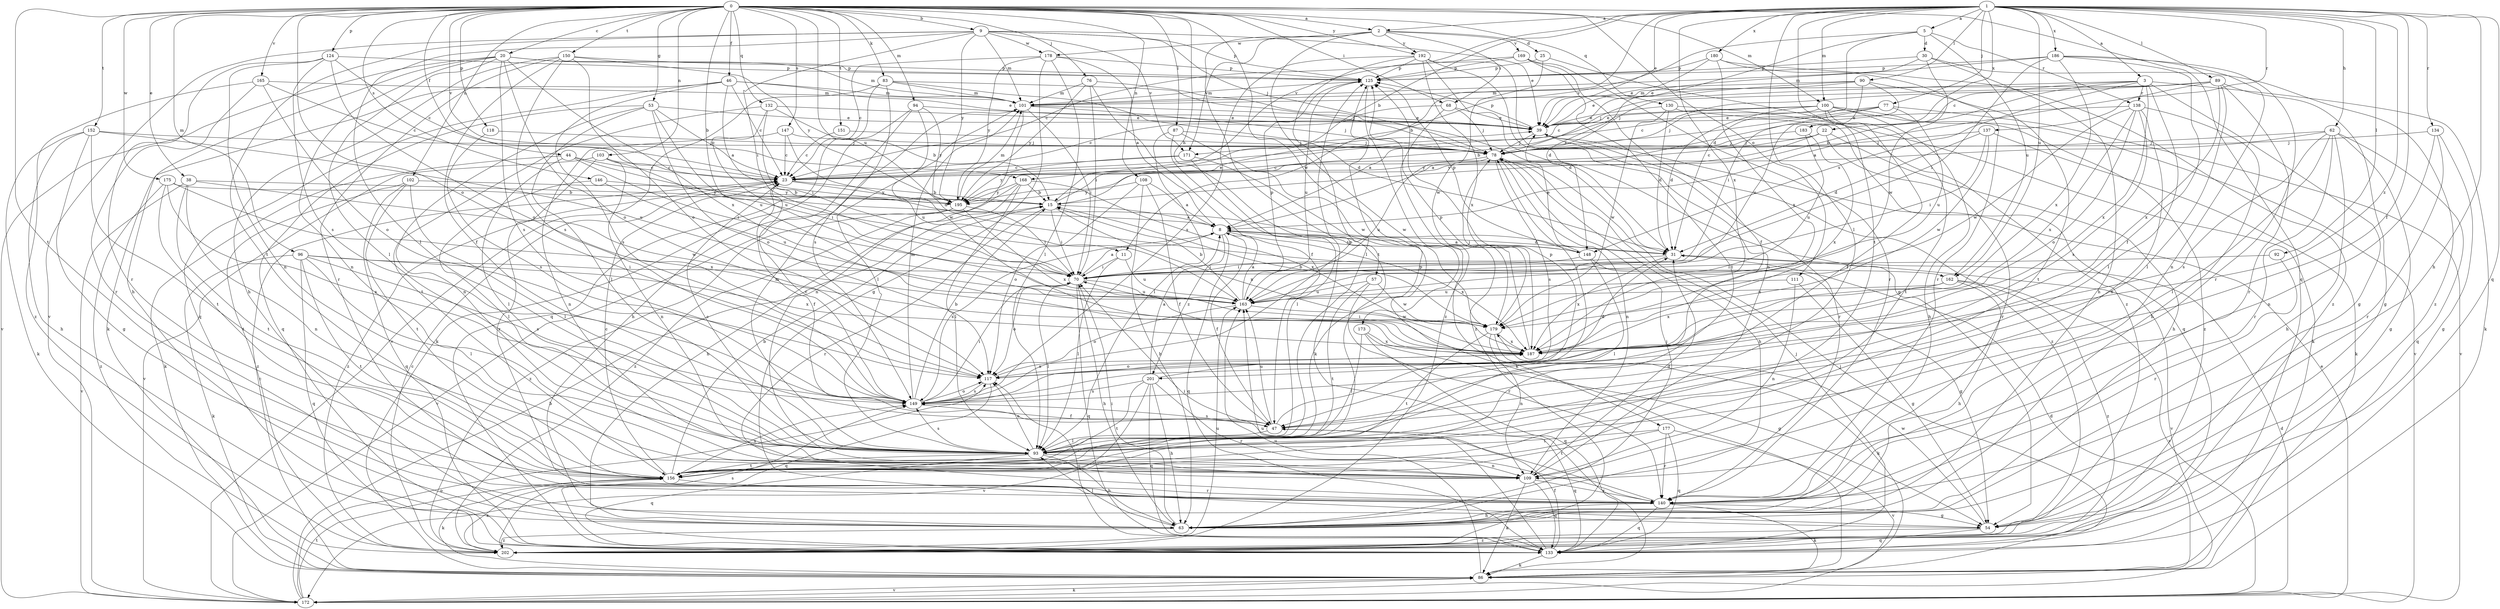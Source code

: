 strict digraph  {
0;
1;
2;
3;
5;
8;
9;
11;
15;
20;
22;
23;
25;
30;
31;
38;
39;
44;
46;
47;
53;
54;
57;
62;
63;
68;
70;
76;
77;
78;
83;
86;
87;
89;
90;
92;
93;
94;
96;
100;
101;
102;
103;
108;
109;
111;
117;
118;
124;
125;
130;
132;
133;
134;
137;
138;
140;
146;
147;
148;
149;
150;
151;
152;
156;
162;
163;
165;
168;
169;
171;
172;
173;
175;
177;
178;
179;
180;
183;
186;
187;
192;
195;
201;
202;
0 -> 2  [label=a];
0 -> 9  [label=b];
0 -> 11  [label=b];
0 -> 20  [label=c];
0 -> 38  [label=e];
0 -> 44  [label=f];
0 -> 46  [label=f];
0 -> 53  [label=g];
0 -> 57  [label=h];
0 -> 68  [label=i];
0 -> 76  [label=j];
0 -> 83  [label=k];
0 -> 87  [label=l];
0 -> 94  [label=m];
0 -> 96  [label=m];
0 -> 100  [label=m];
0 -> 102  [label=n];
0 -> 103  [label=n];
0 -> 108  [label=n];
0 -> 111  [label=o];
0 -> 117  [label=o];
0 -> 118  [label=p];
0 -> 124  [label=p];
0 -> 130  [label=q];
0 -> 132  [label=q];
0 -> 133  [label=q];
0 -> 146  [label=s];
0 -> 147  [label=s];
0 -> 150  [label=t];
0 -> 151  [label=t];
0 -> 152  [label=t];
0 -> 156  [label=t];
0 -> 162  [label=u];
0 -> 165  [label=v];
0 -> 168  [label=v];
0 -> 173  [label=w];
0 -> 175  [label=w];
0 -> 192  [label=y];
1 -> 2  [label=a];
1 -> 3  [label=a];
1 -> 5  [label=a];
1 -> 11  [label=b];
1 -> 15  [label=b];
1 -> 39  [label=e];
1 -> 47  [label=f];
1 -> 62  [label=h];
1 -> 63  [label=h];
1 -> 77  [label=j];
1 -> 89  [label=l];
1 -> 90  [label=l];
1 -> 92  [label=l];
1 -> 93  [label=l];
1 -> 100  [label=m];
1 -> 133  [label=q];
1 -> 134  [label=r];
1 -> 137  [label=r];
1 -> 156  [label=t];
1 -> 162  [label=u];
1 -> 168  [label=v];
1 -> 180  [label=x];
1 -> 183  [label=x];
1 -> 186  [label=x];
1 -> 187  [label=x];
1 -> 201  [label=z];
2 -> 25  [label=d];
2 -> 68  [label=i];
2 -> 156  [label=t];
2 -> 169  [label=v];
2 -> 171  [label=v];
2 -> 177  [label=w];
2 -> 178  [label=w];
2 -> 192  [label=y];
3 -> 15  [label=b];
3 -> 22  [label=c];
3 -> 54  [label=g];
3 -> 78  [label=j];
3 -> 86  [label=k];
3 -> 93  [label=l];
3 -> 138  [label=r];
3 -> 148  [label=s];
3 -> 187  [label=x];
5 -> 30  [label=d];
5 -> 31  [label=d];
5 -> 138  [label=r];
5 -> 148  [label=s];
5 -> 162  [label=u];
5 -> 171  [label=v];
8 -> 31  [label=d];
8 -> 47  [label=f];
8 -> 133  [label=q];
8 -> 148  [label=s];
8 -> 149  [label=s];
8 -> 187  [label=x];
8 -> 201  [label=z];
9 -> 39  [label=e];
9 -> 70  [label=i];
9 -> 78  [label=j];
9 -> 93  [label=l];
9 -> 101  [label=m];
9 -> 125  [label=p];
9 -> 156  [label=t];
9 -> 171  [label=v];
9 -> 172  [label=v];
9 -> 178  [label=w];
9 -> 195  [label=y];
11 -> 70  [label=i];
11 -> 93  [label=l];
11 -> 163  [label=u];
15 -> 8  [label=a];
15 -> 39  [label=e];
15 -> 70  [label=i];
15 -> 140  [label=r];
15 -> 187  [label=x];
20 -> 63  [label=h];
20 -> 93  [label=l];
20 -> 101  [label=m];
20 -> 109  [label=n];
20 -> 117  [label=o];
20 -> 125  [label=p];
20 -> 149  [label=s];
20 -> 172  [label=v];
20 -> 187  [label=x];
22 -> 23  [label=c];
22 -> 63  [label=h];
22 -> 78  [label=j];
22 -> 140  [label=r];
22 -> 195  [label=y];
23 -> 15  [label=b];
23 -> 47  [label=f];
23 -> 195  [label=y];
23 -> 202  [label=z];
25 -> 125  [label=p];
25 -> 179  [label=w];
25 -> 202  [label=z];
30 -> 63  [label=h];
30 -> 101  [label=m];
30 -> 125  [label=p];
30 -> 179  [label=w];
30 -> 202  [label=z];
31 -> 70  [label=i];
31 -> 172  [label=v];
31 -> 187  [label=x];
38 -> 109  [label=n];
38 -> 156  [label=t];
38 -> 172  [label=v];
38 -> 179  [label=w];
38 -> 195  [label=y];
39 -> 78  [label=j];
39 -> 125  [label=p];
39 -> 140  [label=r];
39 -> 202  [label=z];
44 -> 23  [label=c];
44 -> 31  [label=d];
44 -> 70  [label=i];
44 -> 86  [label=k];
44 -> 93  [label=l];
46 -> 8  [label=a];
46 -> 23  [label=c];
46 -> 39  [label=e];
46 -> 86  [label=k];
46 -> 101  [label=m];
46 -> 133  [label=q];
46 -> 149  [label=s];
47 -> 93  [label=l];
47 -> 125  [label=p];
47 -> 133  [label=q];
47 -> 149  [label=s];
47 -> 163  [label=u];
53 -> 23  [label=c];
53 -> 39  [label=e];
53 -> 93  [label=l];
53 -> 109  [label=n];
53 -> 117  [label=o];
53 -> 133  [label=q];
53 -> 163  [label=u];
54 -> 133  [label=q];
54 -> 179  [label=w];
54 -> 202  [label=z];
57 -> 140  [label=r];
57 -> 156  [label=t];
57 -> 163  [label=u];
57 -> 179  [label=w];
62 -> 54  [label=g];
62 -> 63  [label=h];
62 -> 78  [label=j];
62 -> 93  [label=l];
62 -> 133  [label=q];
62 -> 140  [label=r];
62 -> 149  [label=s];
62 -> 195  [label=y];
63 -> 70  [label=i];
63 -> 78  [label=j];
63 -> 93  [label=l];
63 -> 202  [label=z];
68 -> 23  [label=c];
68 -> 39  [label=e];
68 -> 78  [label=j];
68 -> 202  [label=z];
70 -> 8  [label=a];
70 -> 63  [label=h];
70 -> 93  [label=l];
70 -> 117  [label=o];
70 -> 133  [label=q];
70 -> 163  [label=u];
76 -> 31  [label=d];
76 -> 47  [label=f];
76 -> 70  [label=i];
76 -> 101  [label=m];
76 -> 195  [label=y];
77 -> 8  [label=a];
77 -> 15  [label=b];
77 -> 39  [label=e];
77 -> 163  [label=u];
77 -> 172  [label=v];
78 -> 23  [label=c];
78 -> 63  [label=h];
78 -> 109  [label=n];
78 -> 149  [label=s];
78 -> 163  [label=u];
83 -> 31  [label=d];
83 -> 78  [label=j];
83 -> 101  [label=m];
83 -> 133  [label=q];
83 -> 149  [label=s];
83 -> 172  [label=v];
86 -> 23  [label=c];
86 -> 31  [label=d];
86 -> 78  [label=j];
86 -> 163  [label=u];
86 -> 172  [label=v];
87 -> 78  [label=j];
87 -> 86  [label=k];
87 -> 93  [label=l];
87 -> 179  [label=w];
89 -> 8  [label=a];
89 -> 23  [label=c];
89 -> 54  [label=g];
89 -> 78  [label=j];
89 -> 93  [label=l];
89 -> 101  [label=m];
89 -> 140  [label=r];
89 -> 187  [label=x];
90 -> 23  [label=c];
90 -> 39  [label=e];
90 -> 70  [label=i];
90 -> 101  [label=m];
90 -> 156  [label=t];
90 -> 163  [label=u];
92 -> 70  [label=i];
92 -> 140  [label=r];
93 -> 23  [label=c];
93 -> 63  [label=h];
93 -> 101  [label=m];
93 -> 109  [label=n];
93 -> 117  [label=o];
93 -> 125  [label=p];
93 -> 133  [label=q];
93 -> 149  [label=s];
93 -> 156  [label=t];
94 -> 39  [label=e];
94 -> 63  [label=h];
94 -> 86  [label=k];
94 -> 179  [label=w];
94 -> 195  [label=y];
96 -> 70  [label=i];
96 -> 86  [label=k];
96 -> 93  [label=l];
96 -> 133  [label=q];
96 -> 149  [label=s];
96 -> 156  [label=t];
96 -> 187  [label=x];
100 -> 8  [label=a];
100 -> 31  [label=d];
100 -> 39  [label=e];
100 -> 47  [label=f];
100 -> 63  [label=h];
100 -> 78  [label=j];
100 -> 156  [label=t];
100 -> 172  [label=v];
100 -> 202  [label=z];
101 -> 39  [label=e];
101 -> 70  [label=i];
101 -> 78  [label=j];
101 -> 93  [label=l];
101 -> 109  [label=n];
102 -> 15  [label=b];
102 -> 93  [label=l];
102 -> 133  [label=q];
102 -> 156  [label=t];
102 -> 202  [label=z];
103 -> 23  [label=c];
103 -> 70  [label=i];
103 -> 109  [label=n];
103 -> 140  [label=r];
103 -> 172  [label=v];
108 -> 8  [label=a];
108 -> 47  [label=f];
108 -> 63  [label=h];
108 -> 117  [label=o];
108 -> 195  [label=y];
109 -> 31  [label=d];
109 -> 86  [label=k];
109 -> 133  [label=q];
109 -> 140  [label=r];
111 -> 54  [label=g];
111 -> 109  [label=n];
111 -> 163  [label=u];
117 -> 31  [label=d];
117 -> 133  [label=q];
117 -> 149  [label=s];
117 -> 187  [label=x];
118 -> 78  [label=j];
118 -> 149  [label=s];
124 -> 23  [label=c];
124 -> 109  [label=n];
124 -> 117  [label=o];
124 -> 125  [label=p];
124 -> 140  [label=r];
124 -> 149  [label=s];
125 -> 101  [label=m];
125 -> 163  [label=u];
125 -> 202  [label=z];
130 -> 31  [label=d];
130 -> 39  [label=e];
130 -> 86  [label=k];
130 -> 133  [label=q];
130 -> 179  [label=w];
132 -> 15  [label=b];
132 -> 39  [label=e];
132 -> 70  [label=i];
132 -> 156  [label=t];
132 -> 163  [label=u];
133 -> 47  [label=f];
133 -> 78  [label=j];
133 -> 86  [label=k];
133 -> 117  [label=o];
133 -> 163  [label=u];
134 -> 54  [label=g];
134 -> 78  [label=j];
134 -> 109  [label=n];
134 -> 140  [label=r];
137 -> 31  [label=d];
137 -> 70  [label=i];
137 -> 78  [label=j];
137 -> 86  [label=k];
137 -> 179  [label=w];
138 -> 39  [label=e];
138 -> 63  [label=h];
138 -> 109  [label=n];
138 -> 117  [label=o];
138 -> 149  [label=s];
138 -> 179  [label=w];
138 -> 187  [label=x];
140 -> 54  [label=g];
140 -> 63  [label=h];
140 -> 70  [label=i];
140 -> 86  [label=k];
140 -> 133  [label=q];
146 -> 93  [label=l];
146 -> 163  [label=u];
146 -> 195  [label=y];
147 -> 23  [label=c];
147 -> 78  [label=j];
147 -> 109  [label=n];
147 -> 163  [label=u];
148 -> 8  [label=a];
148 -> 39  [label=e];
148 -> 54  [label=g];
148 -> 70  [label=i];
148 -> 93  [label=l];
148 -> 125  [label=p];
149 -> 15  [label=b];
149 -> 23  [label=c];
149 -> 47  [label=f];
149 -> 70  [label=i];
149 -> 101  [label=m];
149 -> 117  [label=o];
149 -> 125  [label=p];
150 -> 47  [label=f];
150 -> 63  [label=h];
150 -> 117  [label=o];
150 -> 125  [label=p];
150 -> 140  [label=r];
150 -> 149  [label=s];
150 -> 195  [label=y];
151 -> 23  [label=c];
151 -> 78  [label=j];
152 -> 54  [label=g];
152 -> 63  [label=h];
152 -> 78  [label=j];
152 -> 86  [label=k];
152 -> 156  [label=t];
152 -> 163  [label=u];
156 -> 15  [label=b];
156 -> 23  [label=c];
156 -> 86  [label=k];
156 -> 140  [label=r];
156 -> 149  [label=s];
156 -> 202  [label=z];
162 -> 63  [label=h];
162 -> 163  [label=u];
162 -> 172  [label=v];
162 -> 187  [label=x];
162 -> 202  [label=z];
163 -> 8  [label=a];
163 -> 15  [label=b];
163 -> 117  [label=o];
163 -> 125  [label=p];
163 -> 179  [label=w];
165 -> 23  [label=c];
165 -> 101  [label=m];
165 -> 117  [label=o];
165 -> 140  [label=r];
165 -> 202  [label=z];
168 -> 15  [label=b];
168 -> 63  [label=h];
168 -> 93  [label=l];
168 -> 187  [label=x];
168 -> 195  [label=y];
168 -> 202  [label=z];
169 -> 23  [label=c];
169 -> 47  [label=f];
169 -> 125  [label=p];
169 -> 140  [label=r];
169 -> 156  [label=t];
171 -> 23  [label=c];
171 -> 86  [label=k];
171 -> 93  [label=l];
171 -> 195  [label=y];
172 -> 15  [label=b];
172 -> 31  [label=d];
172 -> 39  [label=e];
172 -> 86  [label=k];
172 -> 117  [label=o];
172 -> 156  [label=t];
173 -> 54  [label=g];
173 -> 93  [label=l];
173 -> 133  [label=q];
173 -> 187  [label=x];
175 -> 15  [label=b];
175 -> 149  [label=s];
175 -> 156  [label=t];
175 -> 187  [label=x];
175 -> 202  [label=z];
177 -> 93  [label=l];
177 -> 133  [label=q];
177 -> 140  [label=r];
177 -> 156  [label=t];
177 -> 172  [label=v];
178 -> 8  [label=a];
178 -> 23  [label=c];
178 -> 54  [label=g];
178 -> 93  [label=l];
178 -> 125  [label=p];
178 -> 195  [label=y];
179 -> 15  [label=b];
179 -> 78  [label=j];
179 -> 86  [label=k];
179 -> 109  [label=n];
179 -> 156  [label=t];
179 -> 187  [label=x];
180 -> 39  [label=e];
180 -> 125  [label=p];
180 -> 140  [label=r];
180 -> 187  [label=x];
180 -> 202  [label=z];
183 -> 78  [label=j];
183 -> 163  [label=u];
183 -> 187  [label=x];
186 -> 39  [label=e];
186 -> 47  [label=f];
186 -> 70  [label=i];
186 -> 109  [label=n];
186 -> 125  [label=p];
186 -> 140  [label=r];
186 -> 187  [label=x];
187 -> 70  [label=i];
187 -> 117  [label=o];
187 -> 125  [label=p];
192 -> 31  [label=d];
192 -> 54  [label=g];
192 -> 93  [label=l];
192 -> 109  [label=n];
192 -> 125  [label=p];
192 -> 149  [label=s];
192 -> 187  [label=x];
195 -> 70  [label=i];
195 -> 101  [label=m];
195 -> 172  [label=v];
195 -> 187  [label=x];
195 -> 202  [label=z];
201 -> 8  [label=a];
201 -> 63  [label=h];
201 -> 78  [label=j];
201 -> 133  [label=q];
201 -> 140  [label=r];
201 -> 149  [label=s];
201 -> 156  [label=t];
201 -> 172  [label=v];
202 -> 23  [label=c];
202 -> 149  [label=s];
202 -> 163  [label=u];
}

